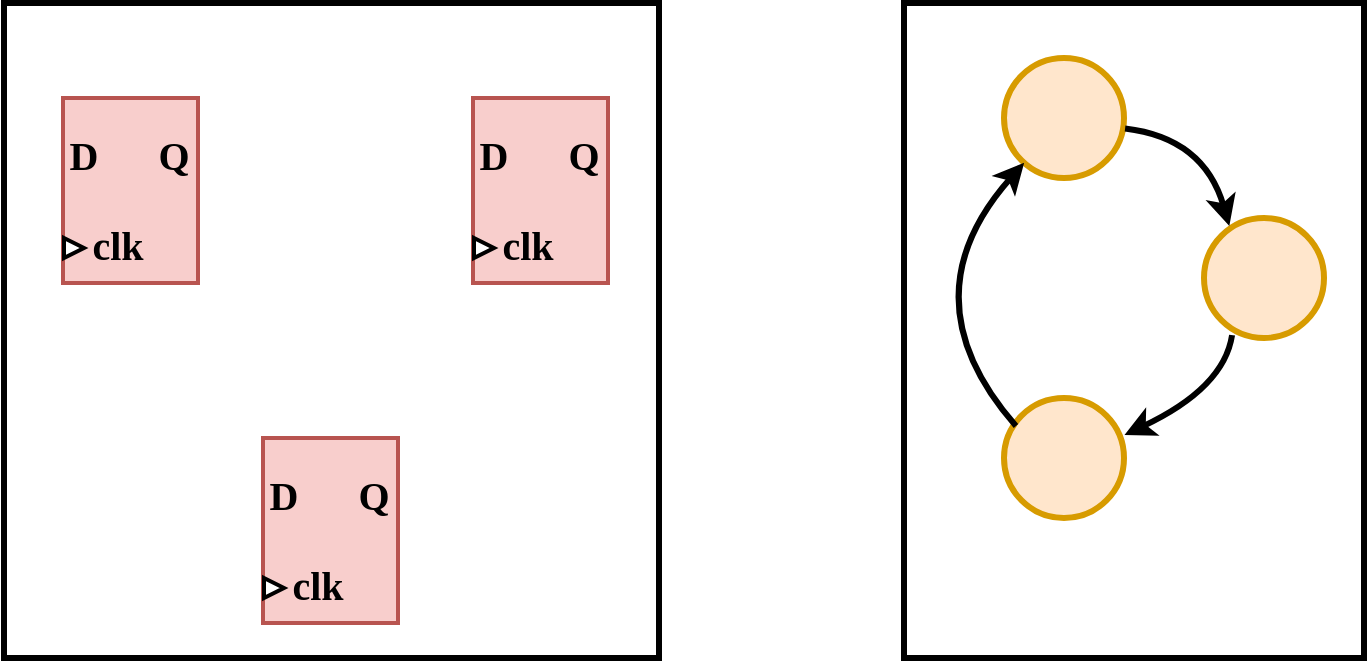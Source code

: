 <mxfile version="24.2.3" type="github">
  <diagram name="第 1 页" id="q-j6vuq5w8XLsUYLvh6M">
    <mxGraphModel dx="1392" dy="1470" grid="1" gridSize="10" guides="1" tooltips="1" connect="1" arrows="1" fold="1" page="1" pageScale="1" pageWidth="800" pageHeight="680" math="0" shadow="0">
      <root>
        <mxCell id="0" />
        <mxCell id="1" parent="0" />
        <mxCell id="Zr5mx6mt9YZKuDAXMMV7-28" value="" style="whiteSpace=wrap;html=1;aspect=fixed;strokeWidth=3;" vertex="1" parent="1">
          <mxGeometry x="10" y="-7.5" width="327.5" height="327.5" as="geometry" />
        </mxCell>
        <mxCell id="Zr5mx6mt9YZKuDAXMMV7-11" value="" style="group" vertex="1" connectable="0" parent="1">
          <mxGeometry x="20" y="40" width="105" height="92.5" as="geometry" />
        </mxCell>
        <mxCell id="Zr5mx6mt9YZKuDAXMMV7-1" value="" style="rounded=0;whiteSpace=wrap;html=1;rotation=90;strokeWidth=2;fontFamily=Times New Roman;fillColor=#f8cecc;strokeColor=#b85450;" vertex="1" parent="Zr5mx6mt9YZKuDAXMMV7-11">
          <mxGeometry x="7" y="12.5" width="92.5" height="67.5" as="geometry" />
        </mxCell>
        <mxCell id="Zr5mx6mt9YZKuDAXMMV7-2" value="&lt;font size=&quot;1&quot;&gt;&lt;b style=&quot;font-size: 20px;&quot;&gt;D&lt;/b&gt;&lt;/font&gt;" style="text;html=1;strokeColor=none;fillColor=none;align=center;verticalAlign=middle;whiteSpace=wrap;rounded=0;strokeWidth=2;fontFamily=Times New Roman;" vertex="1" parent="Zr5mx6mt9YZKuDAXMMV7-11">
          <mxGeometry y="12.5" width="60" height="30" as="geometry" />
        </mxCell>
        <mxCell id="Zr5mx6mt9YZKuDAXMMV7-3" value="&lt;font size=&quot;1&quot;&gt;&lt;b style=&quot;font-size: 20px;&quot;&gt;Q&lt;/b&gt;&lt;/font&gt;" style="text;html=1;strokeColor=none;fillColor=none;align=center;verticalAlign=middle;whiteSpace=wrap;rounded=0;strokeWidth=2;fontFamily=Times New Roman;" vertex="1" parent="Zr5mx6mt9YZKuDAXMMV7-11">
          <mxGeometry x="45" y="12.5" width="60" height="30" as="geometry" />
        </mxCell>
        <mxCell id="Zr5mx6mt9YZKuDAXMMV7-4" value="" style="triangle;whiteSpace=wrap;html=1;strokeWidth=2;fontFamily=Times New Roman;" vertex="1" parent="Zr5mx6mt9YZKuDAXMMV7-11">
          <mxGeometry x="20" y="70" width="10" height="10" as="geometry" />
        </mxCell>
        <mxCell id="Zr5mx6mt9YZKuDAXMMV7-5" value="&lt;font size=&quot;1&quot;&gt;&lt;b style=&quot;font-size: 20px;&quot;&gt;clk&lt;/b&gt;&lt;/font&gt;" style="text;html=1;strokeColor=none;fillColor=none;align=center;verticalAlign=middle;whiteSpace=wrap;rounded=0;strokeWidth=2;fontFamily=Times New Roman;" vertex="1" parent="Zr5mx6mt9YZKuDAXMMV7-11">
          <mxGeometry x="17" y="58" width="60" height="30" as="geometry" />
        </mxCell>
        <mxCell id="Zr5mx6mt9YZKuDAXMMV7-12" value="" style="group" vertex="1" connectable="0" parent="1">
          <mxGeometry x="225" y="40" width="105" height="92.5" as="geometry" />
        </mxCell>
        <mxCell id="Zr5mx6mt9YZKuDAXMMV7-6" value="" style="rounded=0;whiteSpace=wrap;html=1;rotation=90;strokeWidth=2;fontFamily=Times New Roman;fillColor=#f8cecc;strokeColor=#b85450;" vertex="1" parent="Zr5mx6mt9YZKuDAXMMV7-12">
          <mxGeometry x="7" y="12.5" width="92.5" height="67.5" as="geometry" />
        </mxCell>
        <mxCell id="Zr5mx6mt9YZKuDAXMMV7-7" value="&lt;font size=&quot;1&quot;&gt;&lt;b style=&quot;font-size: 20px;&quot;&gt;D&lt;/b&gt;&lt;/font&gt;" style="text;html=1;strokeColor=none;fillColor=none;align=center;verticalAlign=middle;whiteSpace=wrap;rounded=0;strokeWidth=2;fontFamily=Times New Roman;" vertex="1" parent="Zr5mx6mt9YZKuDAXMMV7-12">
          <mxGeometry y="12.5" width="60" height="30" as="geometry" />
        </mxCell>
        <mxCell id="Zr5mx6mt9YZKuDAXMMV7-8" value="&lt;font size=&quot;1&quot;&gt;&lt;b style=&quot;font-size: 20px;&quot;&gt;Q&lt;/b&gt;&lt;/font&gt;" style="text;html=1;strokeColor=none;fillColor=none;align=center;verticalAlign=middle;whiteSpace=wrap;rounded=0;strokeWidth=2;fontFamily=Times New Roman;" vertex="1" parent="Zr5mx6mt9YZKuDAXMMV7-12">
          <mxGeometry x="45" y="12.5" width="60" height="30" as="geometry" />
        </mxCell>
        <mxCell id="Zr5mx6mt9YZKuDAXMMV7-9" value="" style="triangle;whiteSpace=wrap;html=1;strokeWidth=2;fontFamily=Times New Roman;" vertex="1" parent="Zr5mx6mt9YZKuDAXMMV7-12">
          <mxGeometry x="20" y="70" width="10" height="10" as="geometry" />
        </mxCell>
        <mxCell id="Zr5mx6mt9YZKuDAXMMV7-10" value="&lt;font size=&quot;1&quot;&gt;&lt;b style=&quot;font-size: 20px;&quot;&gt;clk&lt;/b&gt;&lt;/font&gt;" style="text;html=1;strokeColor=none;fillColor=none;align=center;verticalAlign=middle;whiteSpace=wrap;rounded=0;strokeWidth=2;fontFamily=Times New Roman;" vertex="1" parent="Zr5mx6mt9YZKuDAXMMV7-12">
          <mxGeometry x="17" y="58" width="60" height="30" as="geometry" />
        </mxCell>
        <mxCell id="Zr5mx6mt9YZKuDAXMMV7-20" value="" style="group" vertex="1" connectable="0" parent="1">
          <mxGeometry x="120" y="210" width="105" height="92.5" as="geometry" />
        </mxCell>
        <mxCell id="Zr5mx6mt9YZKuDAXMMV7-21" value="" style="rounded=0;whiteSpace=wrap;html=1;rotation=90;strokeWidth=2;fontFamily=Times New Roman;fillColor=#f8cecc;strokeColor=#b85450;" vertex="1" parent="Zr5mx6mt9YZKuDAXMMV7-20">
          <mxGeometry x="7" y="12.5" width="92.5" height="67.5" as="geometry" />
        </mxCell>
        <mxCell id="Zr5mx6mt9YZKuDAXMMV7-22" value="&lt;font size=&quot;1&quot;&gt;&lt;b style=&quot;font-size: 20px;&quot;&gt;D&lt;/b&gt;&lt;/font&gt;" style="text;html=1;strokeColor=none;fillColor=none;align=center;verticalAlign=middle;whiteSpace=wrap;rounded=0;strokeWidth=2;fontFamily=Times New Roman;" vertex="1" parent="Zr5mx6mt9YZKuDAXMMV7-20">
          <mxGeometry y="12.5" width="60" height="30" as="geometry" />
        </mxCell>
        <mxCell id="Zr5mx6mt9YZKuDAXMMV7-23" value="&lt;font size=&quot;1&quot;&gt;&lt;b style=&quot;font-size: 20px;&quot;&gt;Q&lt;/b&gt;&lt;/font&gt;" style="text;html=1;strokeColor=none;fillColor=none;align=center;verticalAlign=middle;whiteSpace=wrap;rounded=0;strokeWidth=2;fontFamily=Times New Roman;" vertex="1" parent="Zr5mx6mt9YZKuDAXMMV7-20">
          <mxGeometry x="45" y="12.5" width="60" height="30" as="geometry" />
        </mxCell>
        <mxCell id="Zr5mx6mt9YZKuDAXMMV7-24" value="" style="triangle;whiteSpace=wrap;html=1;strokeWidth=2;fontFamily=Times New Roman;" vertex="1" parent="Zr5mx6mt9YZKuDAXMMV7-20">
          <mxGeometry x="20" y="70" width="10" height="10" as="geometry" />
        </mxCell>
        <mxCell id="Zr5mx6mt9YZKuDAXMMV7-25" value="&lt;font size=&quot;1&quot;&gt;&lt;b style=&quot;font-size: 20px;&quot;&gt;clk&lt;/b&gt;&lt;/font&gt;" style="text;html=1;strokeColor=none;fillColor=none;align=center;verticalAlign=middle;whiteSpace=wrap;rounded=0;strokeWidth=2;fontFamily=Times New Roman;" vertex="1" parent="Zr5mx6mt9YZKuDAXMMV7-20">
          <mxGeometry x="17" y="58" width="60" height="30" as="geometry" />
        </mxCell>
        <mxCell id="Zr5mx6mt9YZKuDAXMMV7-30" value="" style="rounded=0;whiteSpace=wrap;html=1;strokeWidth=3;" vertex="1" parent="1">
          <mxGeometry x="460" y="-7.5" width="230" height="327.5" as="geometry" />
        </mxCell>
        <mxCell id="Zr5mx6mt9YZKuDAXMMV7-31" value="" style="ellipse;whiteSpace=wrap;html=1;aspect=fixed;fillColor=#ffe6cc;strokeColor=#d79b00;strokeWidth=3;" vertex="1" parent="1">
          <mxGeometry x="510" y="20" width="60" height="60" as="geometry" />
        </mxCell>
        <mxCell id="Zr5mx6mt9YZKuDAXMMV7-32" value="" style="ellipse;whiteSpace=wrap;html=1;aspect=fixed;fillColor=#ffe6cc;strokeColor=#d79b00;strokeWidth=3;" vertex="1" parent="1">
          <mxGeometry x="610" y="100" width="60" height="60" as="geometry" />
        </mxCell>
        <mxCell id="Zr5mx6mt9YZKuDAXMMV7-33" value="" style="ellipse;whiteSpace=wrap;html=1;aspect=fixed;fillColor=#ffe6cc;strokeColor=#d79b00;strokeWidth=3;" vertex="1" parent="1">
          <mxGeometry x="510" y="190" width="60" height="60" as="geometry" />
        </mxCell>
        <mxCell id="Zr5mx6mt9YZKuDAXMMV7-40" value="" style="curved=1;endArrow=classic;html=1;rounded=0;strokeWidth=3;exitX=0.427;exitY=1.016;exitDx=0;exitDy=0;exitPerimeter=0;" edge="1" parent="1" target="Zr5mx6mt9YZKuDAXMMV7-31">
          <mxGeometry width="50" height="50" relative="1" as="geometry">
            <mxPoint x="516" y="204" as="sourcePoint" />
            <mxPoint x="426" y="56" as="targetPoint" />
            <Array as="points">
              <mxPoint x="460" y="140" />
            </Array>
          </mxGeometry>
        </mxCell>
        <mxCell id="Zr5mx6mt9YZKuDAXMMV7-41" value="" style="curved=1;endArrow=classic;html=1;rounded=0;strokeWidth=3;exitX=1.009;exitY=0.588;exitDx=0;exitDy=0;exitPerimeter=0;entryX=0.211;entryY=0.066;entryDx=0;entryDy=0;entryPerimeter=0;" edge="1" parent="1" source="Zr5mx6mt9YZKuDAXMMV7-31" target="Zr5mx6mt9YZKuDAXMMV7-32">
          <mxGeometry width="50" height="50" relative="1" as="geometry">
            <mxPoint x="636" y="102" as="sourcePoint" />
            <mxPoint x="640" y="-30" as="targetPoint" />
            <Array as="points">
              <mxPoint x="610" y="60" />
            </Array>
          </mxGeometry>
        </mxCell>
        <mxCell id="Zr5mx6mt9YZKuDAXMMV7-42" value="" style="curved=1;endArrow=classic;html=1;rounded=0;strokeWidth=3;exitX=0.234;exitY=0.976;exitDx=0;exitDy=0;exitPerimeter=0;entryX=1.004;entryY=0.308;entryDx=0;entryDy=0;entryPerimeter=0;" edge="1" parent="1" source="Zr5mx6mt9YZKuDAXMMV7-32" target="Zr5mx6mt9YZKuDAXMMV7-33">
          <mxGeometry width="50" height="50" relative="1" as="geometry">
            <mxPoint x="581" y="180" as="sourcePoint" />
            <mxPoint x="633" y="229" as="targetPoint" />
            <Array as="points">
              <mxPoint x="620" y="185" />
            </Array>
          </mxGeometry>
        </mxCell>
      </root>
    </mxGraphModel>
  </diagram>
</mxfile>

